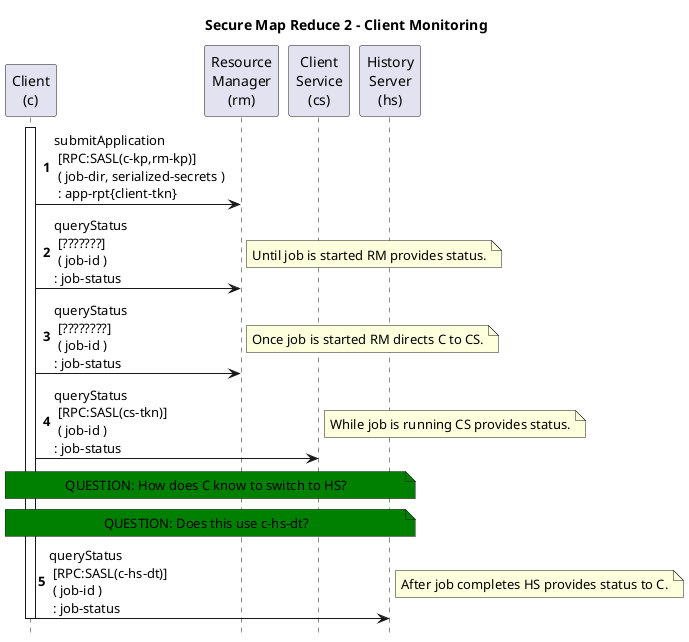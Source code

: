 @startuml
title Secure Map Reduce 2 - Client Monitoring
autonumber
hide footbox

participant "Client\n(c)" as C
participant "Resource\nManager\n(rm)" as RM
'participant "Node\nManager\n(nm)" as NM
'participant "Shuffle\nService\n(ss)" as SS
'participant "Application\nMaster\n(am)" as AM
participant "Client\nService\n(cs)" as CS
'participant "Application\nContainer\n(ac)" as AC #red
'participant "Application\nTask\n(at)" as T #orange
'participant "File\nSystem\n(fs)" as FS
'participant "Name\nNode\n(nn)" as NN
'participant "Data\nNode\n(dn)" as DN
participant "History\nServer\n(hs)" as HS

  'note over C,HS #green: QUESTION ?

  activate C

'1
C->RM: submitApplication\n [RPC:SASL(c-kp,rm-kp)]\n ( job-dir, serialized-secrets )\n : app-rpt{client-tkn}

'2
C->RM: queryStatus\n [???????]\n ( job-id ) \n: job-status
  note right: Until job is started RM provides status.

'3
C->RM: queryStatus\n [????????]\n ( job-id ) \n: job-status
  note right: Once job is started RM directs C to CS.

'4
C->CS: queryStatus\n [RPC:SASL(cs-tkn)]\n ( job-id ) \n: job-status
  note right: While job is running CS provides status.

note over C,HS #green: QUESTION: How does C know to switch to HS?
note over C,HS #green: QUESTION: Does this use c-hs-dt?

'5
C->HS: queryStatus\n [RPC:SASL(c-hs-dt)]\n ( job-id )\n : job-status
  note right: After job completes HS provides status to C.

  deactivate C

@enduml